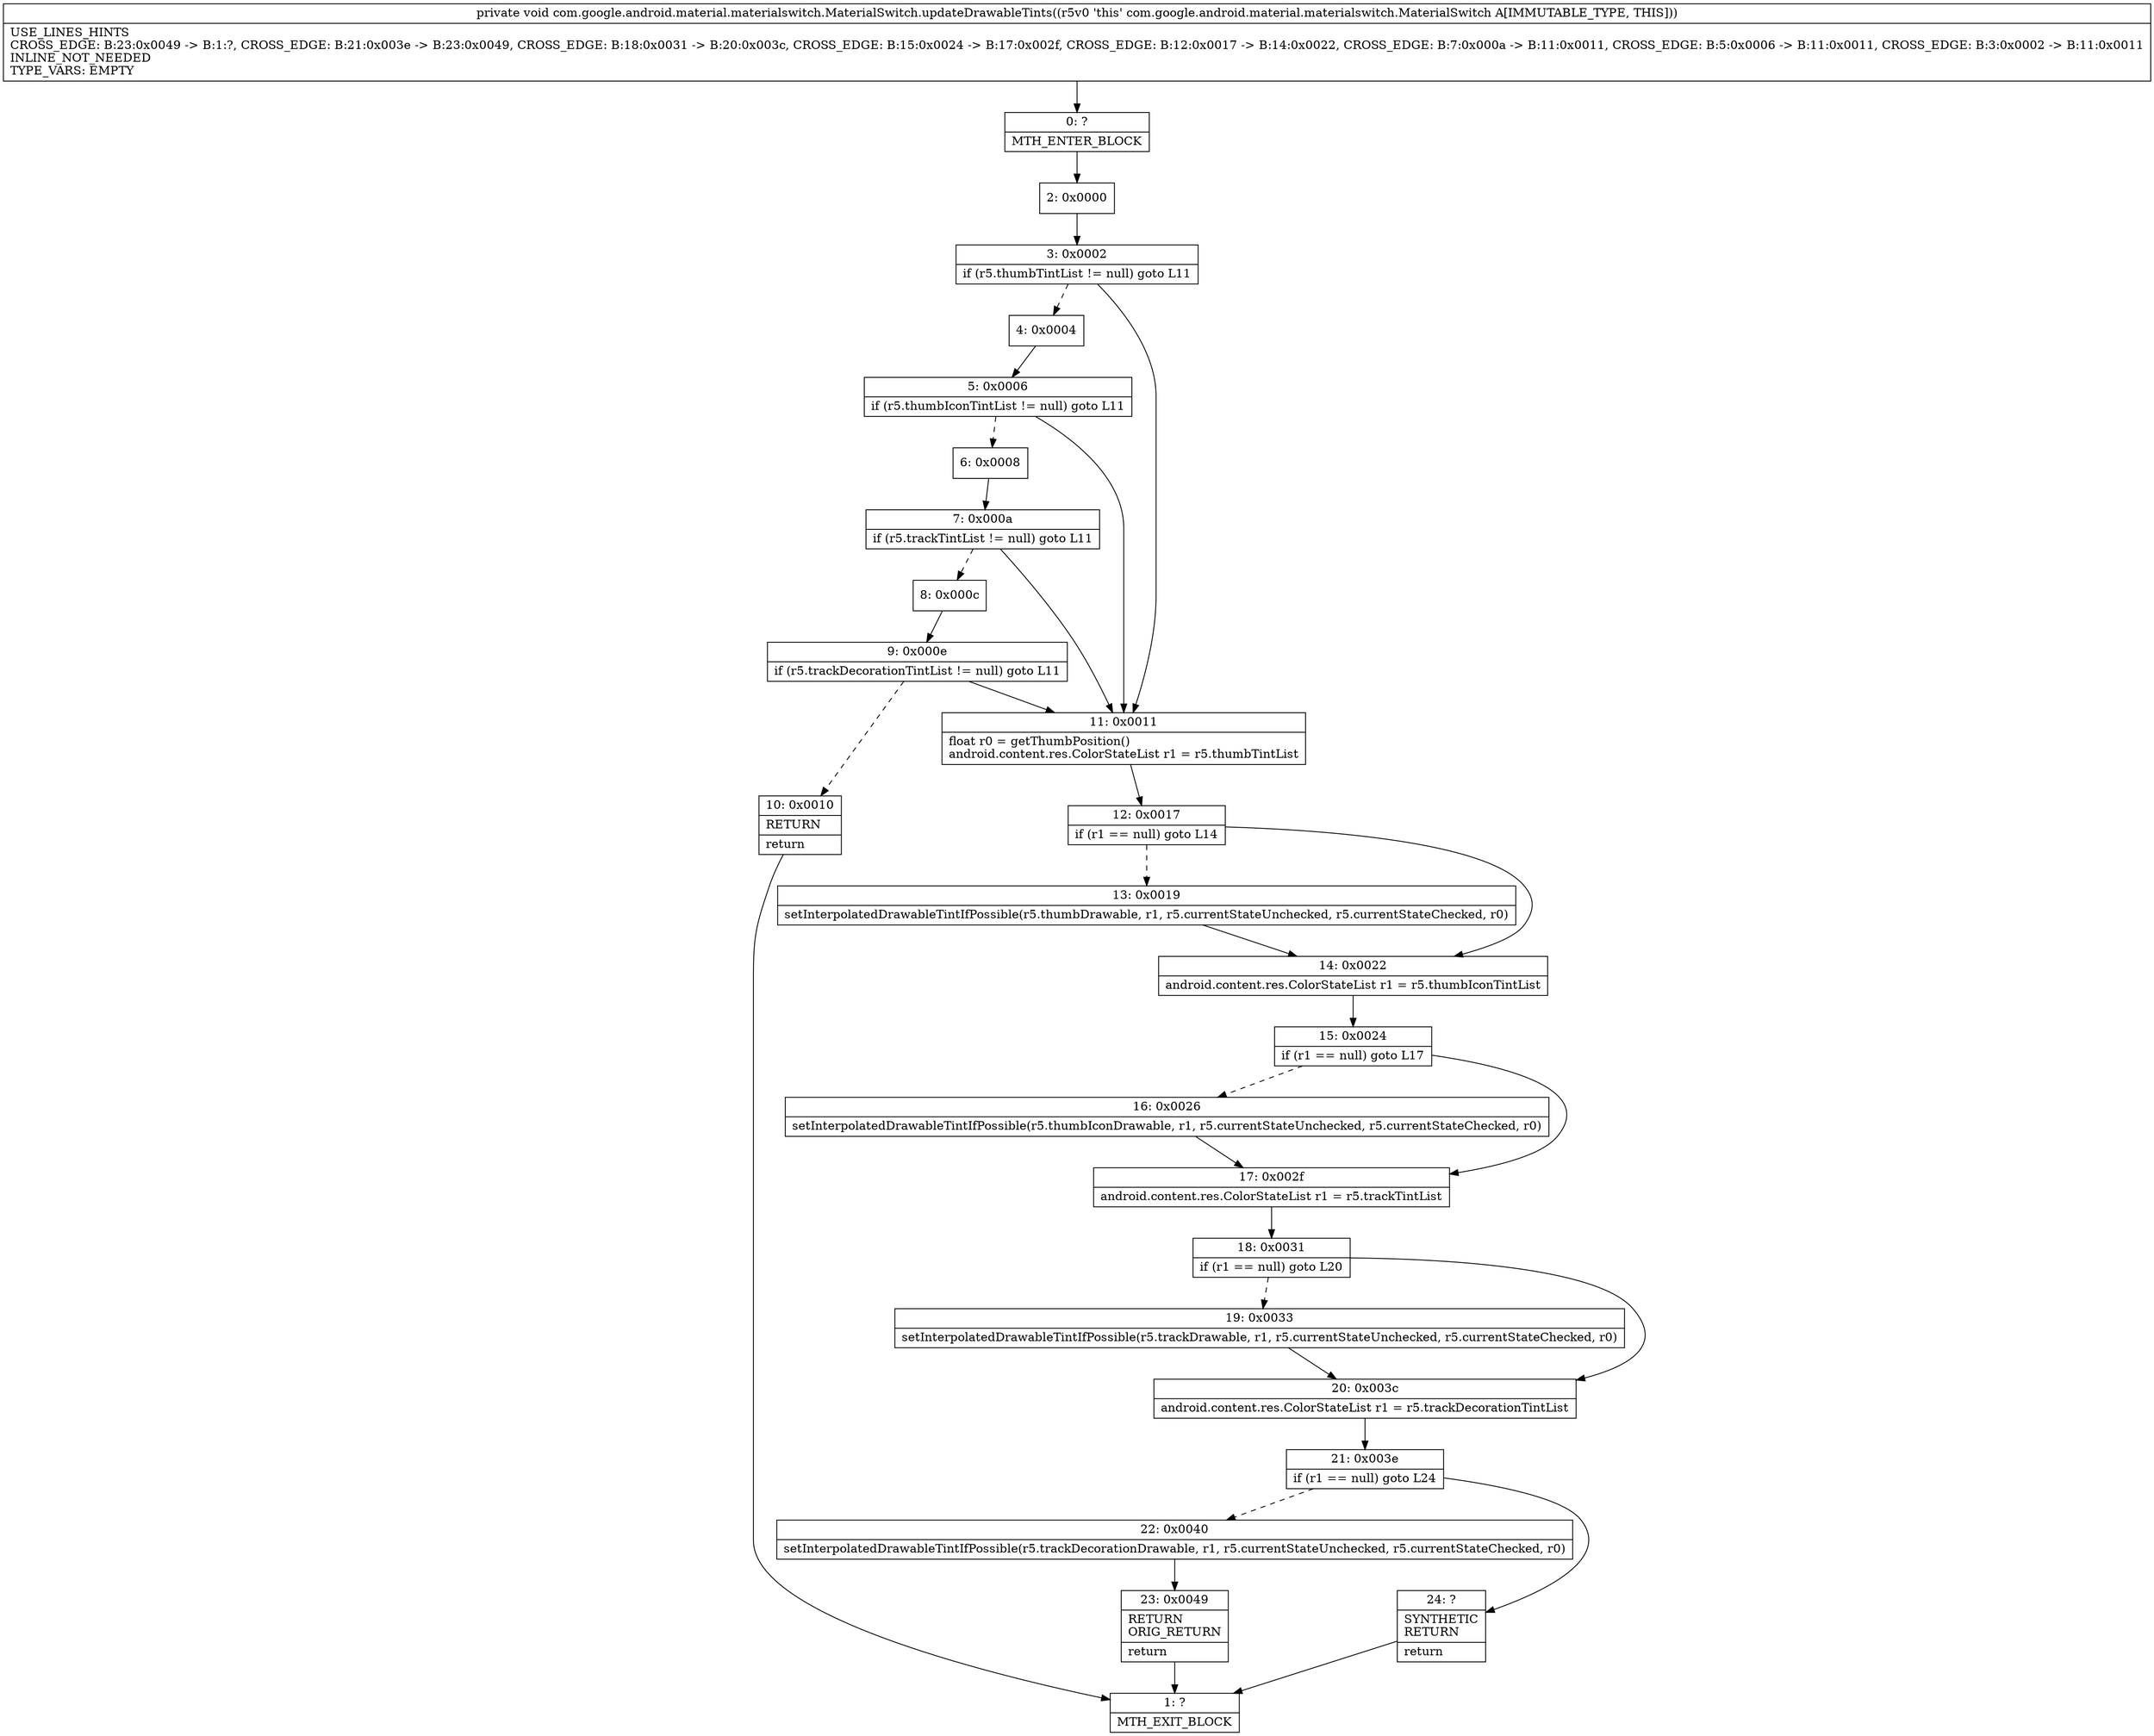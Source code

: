 digraph "CFG forcom.google.android.material.materialswitch.MaterialSwitch.updateDrawableTints()V" {
Node_0 [shape=record,label="{0\:\ ?|MTH_ENTER_BLOCK\l}"];
Node_2 [shape=record,label="{2\:\ 0x0000}"];
Node_3 [shape=record,label="{3\:\ 0x0002|if (r5.thumbTintList != null) goto L11\l}"];
Node_4 [shape=record,label="{4\:\ 0x0004}"];
Node_5 [shape=record,label="{5\:\ 0x0006|if (r5.thumbIconTintList != null) goto L11\l}"];
Node_6 [shape=record,label="{6\:\ 0x0008}"];
Node_7 [shape=record,label="{7\:\ 0x000a|if (r5.trackTintList != null) goto L11\l}"];
Node_8 [shape=record,label="{8\:\ 0x000c}"];
Node_9 [shape=record,label="{9\:\ 0x000e|if (r5.trackDecorationTintList != null) goto L11\l}"];
Node_10 [shape=record,label="{10\:\ 0x0010|RETURN\l|return\l}"];
Node_1 [shape=record,label="{1\:\ ?|MTH_EXIT_BLOCK\l}"];
Node_11 [shape=record,label="{11\:\ 0x0011|float r0 = getThumbPosition()\landroid.content.res.ColorStateList r1 = r5.thumbTintList\l}"];
Node_12 [shape=record,label="{12\:\ 0x0017|if (r1 == null) goto L14\l}"];
Node_13 [shape=record,label="{13\:\ 0x0019|setInterpolatedDrawableTintIfPossible(r5.thumbDrawable, r1, r5.currentStateUnchecked, r5.currentStateChecked, r0)\l}"];
Node_14 [shape=record,label="{14\:\ 0x0022|android.content.res.ColorStateList r1 = r5.thumbIconTintList\l}"];
Node_15 [shape=record,label="{15\:\ 0x0024|if (r1 == null) goto L17\l}"];
Node_16 [shape=record,label="{16\:\ 0x0026|setInterpolatedDrawableTintIfPossible(r5.thumbIconDrawable, r1, r5.currentStateUnchecked, r5.currentStateChecked, r0)\l}"];
Node_17 [shape=record,label="{17\:\ 0x002f|android.content.res.ColorStateList r1 = r5.trackTintList\l}"];
Node_18 [shape=record,label="{18\:\ 0x0031|if (r1 == null) goto L20\l}"];
Node_19 [shape=record,label="{19\:\ 0x0033|setInterpolatedDrawableTintIfPossible(r5.trackDrawable, r1, r5.currentStateUnchecked, r5.currentStateChecked, r0)\l}"];
Node_20 [shape=record,label="{20\:\ 0x003c|android.content.res.ColorStateList r1 = r5.trackDecorationTintList\l}"];
Node_21 [shape=record,label="{21\:\ 0x003e|if (r1 == null) goto L24\l}"];
Node_22 [shape=record,label="{22\:\ 0x0040|setInterpolatedDrawableTintIfPossible(r5.trackDecorationDrawable, r1, r5.currentStateUnchecked, r5.currentStateChecked, r0)\l}"];
Node_23 [shape=record,label="{23\:\ 0x0049|RETURN\lORIG_RETURN\l|return\l}"];
Node_24 [shape=record,label="{24\:\ ?|SYNTHETIC\lRETURN\l|return\l}"];
MethodNode[shape=record,label="{private void com.google.android.material.materialswitch.MaterialSwitch.updateDrawableTints((r5v0 'this' com.google.android.material.materialswitch.MaterialSwitch A[IMMUTABLE_TYPE, THIS]))  | USE_LINES_HINTS\lCROSS_EDGE: B:23:0x0049 \-\> B:1:?, CROSS_EDGE: B:21:0x003e \-\> B:23:0x0049, CROSS_EDGE: B:18:0x0031 \-\> B:20:0x003c, CROSS_EDGE: B:15:0x0024 \-\> B:17:0x002f, CROSS_EDGE: B:12:0x0017 \-\> B:14:0x0022, CROSS_EDGE: B:7:0x000a \-\> B:11:0x0011, CROSS_EDGE: B:5:0x0006 \-\> B:11:0x0011, CROSS_EDGE: B:3:0x0002 \-\> B:11:0x0011\lINLINE_NOT_NEEDED\lTYPE_VARS: EMPTY\l}"];
MethodNode -> Node_0;Node_0 -> Node_2;
Node_2 -> Node_3;
Node_3 -> Node_4[style=dashed];
Node_3 -> Node_11;
Node_4 -> Node_5;
Node_5 -> Node_6[style=dashed];
Node_5 -> Node_11;
Node_6 -> Node_7;
Node_7 -> Node_8[style=dashed];
Node_7 -> Node_11;
Node_8 -> Node_9;
Node_9 -> Node_10[style=dashed];
Node_9 -> Node_11;
Node_10 -> Node_1;
Node_11 -> Node_12;
Node_12 -> Node_13[style=dashed];
Node_12 -> Node_14;
Node_13 -> Node_14;
Node_14 -> Node_15;
Node_15 -> Node_16[style=dashed];
Node_15 -> Node_17;
Node_16 -> Node_17;
Node_17 -> Node_18;
Node_18 -> Node_19[style=dashed];
Node_18 -> Node_20;
Node_19 -> Node_20;
Node_20 -> Node_21;
Node_21 -> Node_22[style=dashed];
Node_21 -> Node_24;
Node_22 -> Node_23;
Node_23 -> Node_1;
Node_24 -> Node_1;
}

